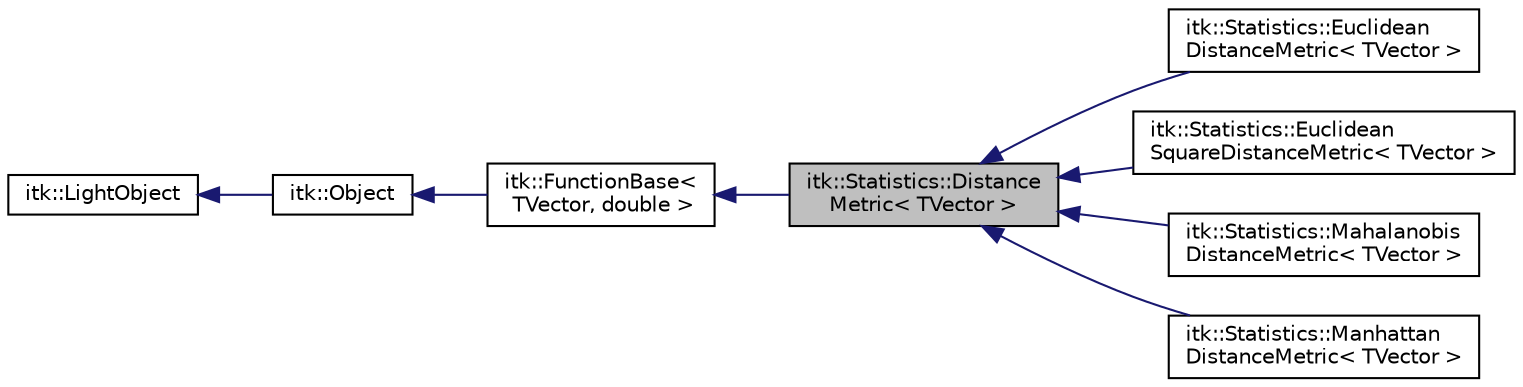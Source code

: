 digraph "itk::Statistics::DistanceMetric&lt; TVector &gt;"
{
 // LATEX_PDF_SIZE
  edge [fontname="Helvetica",fontsize="10",labelfontname="Helvetica",labelfontsize="10"];
  node [fontname="Helvetica",fontsize="10",shape=record];
  rankdir="LR";
  Node1 [label="itk::Statistics::Distance\lMetric\< TVector \>",height=0.2,width=0.4,color="black", fillcolor="grey75", style="filled", fontcolor="black",tooltip="this class declares common interfaces for distance functions."];
  Node2 -> Node1 [dir="back",color="midnightblue",fontsize="10",style="solid",fontname="Helvetica"];
  Node2 [label="itk::FunctionBase\<\l TVector, double \>",height=0.2,width=0.4,color="black", fillcolor="white", style="filled",URL="$classitk_1_1FunctionBase.html",tooltip=" "];
  Node3 -> Node2 [dir="back",color="midnightblue",fontsize="10",style="solid",fontname="Helvetica"];
  Node3 [label="itk::Object",height=0.2,width=0.4,color="black", fillcolor="white", style="filled",URL="$classitk_1_1Object.html",tooltip="Base class for most ITK classes."];
  Node4 -> Node3 [dir="back",color="midnightblue",fontsize="10",style="solid",fontname="Helvetica"];
  Node4 [label="itk::LightObject",height=0.2,width=0.4,color="black", fillcolor="white", style="filled",URL="$classitk_1_1LightObject.html",tooltip="Light weight base class for most itk classes."];
  Node1 -> Node5 [dir="back",color="midnightblue",fontsize="10",style="solid",fontname="Helvetica"];
  Node5 [label="itk::Statistics::Euclidean\lDistanceMetric\< TVector \>",height=0.2,width=0.4,color="black", fillcolor="white", style="filled",URL="$classitk_1_1Statistics_1_1EuclideanDistanceMetric.html",tooltip="Euclidean distance function."];
  Node1 -> Node6 [dir="back",color="midnightblue",fontsize="10",style="solid",fontname="Helvetica"];
  Node6 [label="itk::Statistics::Euclidean\lSquareDistanceMetric\< TVector \>",height=0.2,width=0.4,color="black", fillcolor="white", style="filled",URL="$classitk_1_1Statistics_1_1EuclideanSquareDistanceMetric.html",tooltip="Computes Euclidean distance between origin and given measurement vector."];
  Node1 -> Node7 [dir="back",color="midnightblue",fontsize="10",style="solid",fontname="Helvetica"];
  Node7 [label="itk::Statistics::Mahalanobis\lDistanceMetric\< TVector \>",height=0.2,width=0.4,color="black", fillcolor="white", style="filled",URL="$classitk_1_1Statistics_1_1MahalanobisDistanceMetric.html",tooltip="MahalanobisDistanceMetric class computes a Mahalanobis distance given a mean and covariance."];
  Node1 -> Node8 [dir="back",color="midnightblue",fontsize="10",style="solid",fontname="Helvetica"];
  Node8 [label="itk::Statistics::Manhattan\lDistanceMetric\< TVector \>",height=0.2,width=0.4,color="black", fillcolor="white", style="filled",URL="$classitk_1_1Statistics_1_1ManhattanDistanceMetric.html",tooltip="Euclidean distance function."];
}
